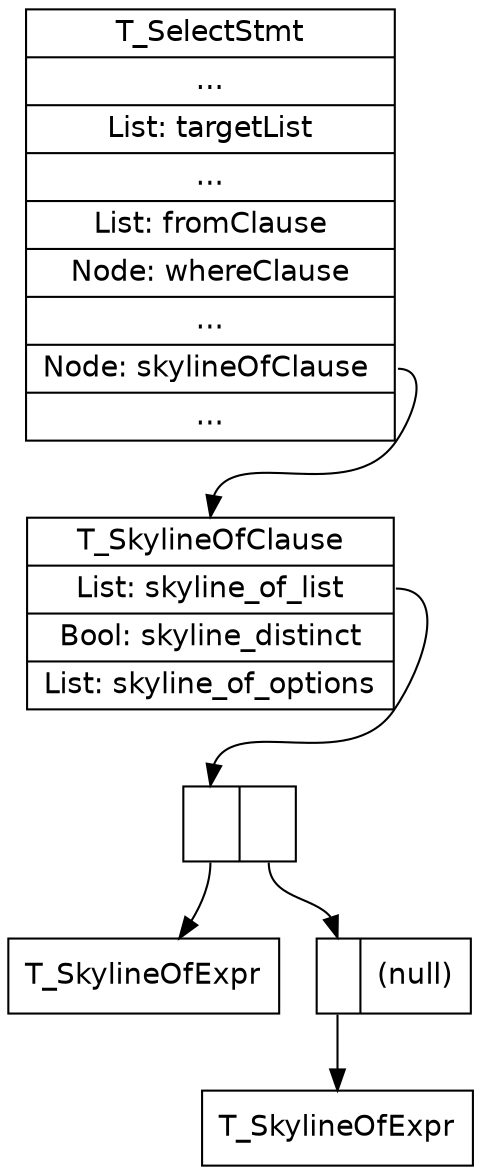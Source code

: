 digraph g {
graph [ fontname = "Helvetica", fontsize = 10 ];
node [	fontname = "Helvetica", shape = "record" ];
edge [ ];

"select" [ label = "{<f0> T_SelectStmt | ... | List: targetList | ... | List: fromClause | Node: whereClause | ... | <f1> Node: skylineOfClause\ | ...}", pos="0,5!", pin=true ];

"skyline" [ label = "{<f0> T_SkylineOfClause | <f1> List: skyline_of_list | Bool: skyline_distinct | <f2> List: skyline_of_options}", pos="3,5!" ];

sol1 [ label = "<f0>|<f1>" ];
sol2 [ label = "<f0>|<f1>(null)" ];

soe1 [ label = "<f0> T_SkylineOfExpr" ];
soe2 [ label = "<f0> T_SkylineOfExpr" ];

select:f1 -> skyline:f0;
skyline:f1 -> sol1:f0;
sol1:f1 -> sol2:f0;
sol1:f0 -> soe1:f0;
sol2:f0 -> soe2:f0;

}

